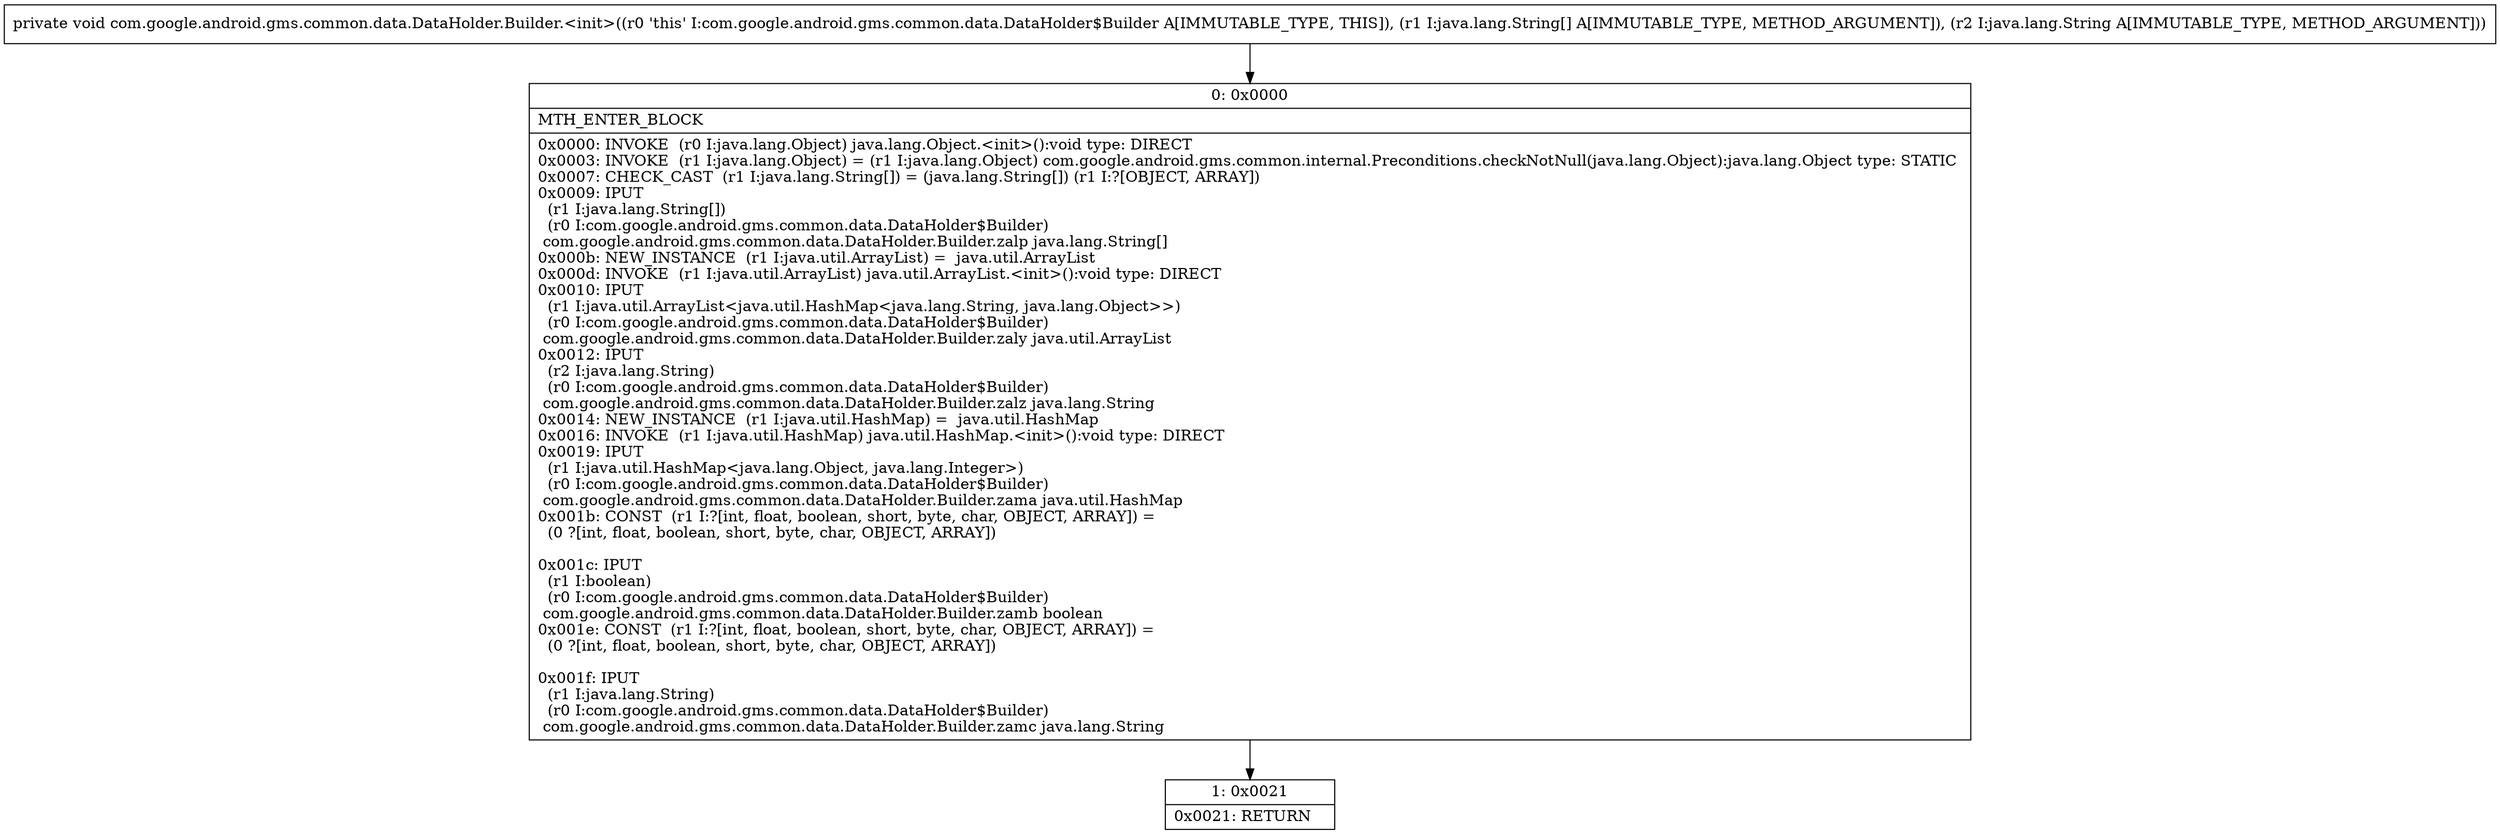 digraph "CFG forcom.google.android.gms.common.data.DataHolder.Builder.\<init\>([Ljava\/lang\/String;Ljava\/lang\/String;)V" {
Node_0 [shape=record,label="{0\:\ 0x0000|MTH_ENTER_BLOCK\l|0x0000: INVOKE  (r0 I:java.lang.Object) java.lang.Object.\<init\>():void type: DIRECT \l0x0003: INVOKE  (r1 I:java.lang.Object) = (r1 I:java.lang.Object) com.google.android.gms.common.internal.Preconditions.checkNotNull(java.lang.Object):java.lang.Object type: STATIC \l0x0007: CHECK_CAST  (r1 I:java.lang.String[]) = (java.lang.String[]) (r1 I:?[OBJECT, ARRAY]) \l0x0009: IPUT  \l  (r1 I:java.lang.String[])\l  (r0 I:com.google.android.gms.common.data.DataHolder$Builder)\l com.google.android.gms.common.data.DataHolder.Builder.zalp java.lang.String[] \l0x000b: NEW_INSTANCE  (r1 I:java.util.ArrayList) =  java.util.ArrayList \l0x000d: INVOKE  (r1 I:java.util.ArrayList) java.util.ArrayList.\<init\>():void type: DIRECT \l0x0010: IPUT  \l  (r1 I:java.util.ArrayList\<java.util.HashMap\<java.lang.String, java.lang.Object\>\>)\l  (r0 I:com.google.android.gms.common.data.DataHolder$Builder)\l com.google.android.gms.common.data.DataHolder.Builder.zaly java.util.ArrayList \l0x0012: IPUT  \l  (r2 I:java.lang.String)\l  (r0 I:com.google.android.gms.common.data.DataHolder$Builder)\l com.google.android.gms.common.data.DataHolder.Builder.zalz java.lang.String \l0x0014: NEW_INSTANCE  (r1 I:java.util.HashMap) =  java.util.HashMap \l0x0016: INVOKE  (r1 I:java.util.HashMap) java.util.HashMap.\<init\>():void type: DIRECT \l0x0019: IPUT  \l  (r1 I:java.util.HashMap\<java.lang.Object, java.lang.Integer\>)\l  (r0 I:com.google.android.gms.common.data.DataHolder$Builder)\l com.google.android.gms.common.data.DataHolder.Builder.zama java.util.HashMap \l0x001b: CONST  (r1 I:?[int, float, boolean, short, byte, char, OBJECT, ARRAY]) = \l  (0 ?[int, float, boolean, short, byte, char, OBJECT, ARRAY])\l \l0x001c: IPUT  \l  (r1 I:boolean)\l  (r0 I:com.google.android.gms.common.data.DataHolder$Builder)\l com.google.android.gms.common.data.DataHolder.Builder.zamb boolean \l0x001e: CONST  (r1 I:?[int, float, boolean, short, byte, char, OBJECT, ARRAY]) = \l  (0 ?[int, float, boolean, short, byte, char, OBJECT, ARRAY])\l \l0x001f: IPUT  \l  (r1 I:java.lang.String)\l  (r0 I:com.google.android.gms.common.data.DataHolder$Builder)\l com.google.android.gms.common.data.DataHolder.Builder.zamc java.lang.String \l}"];
Node_1 [shape=record,label="{1\:\ 0x0021|0x0021: RETURN   \l}"];
MethodNode[shape=record,label="{private void com.google.android.gms.common.data.DataHolder.Builder.\<init\>((r0 'this' I:com.google.android.gms.common.data.DataHolder$Builder A[IMMUTABLE_TYPE, THIS]), (r1 I:java.lang.String[] A[IMMUTABLE_TYPE, METHOD_ARGUMENT]), (r2 I:java.lang.String A[IMMUTABLE_TYPE, METHOD_ARGUMENT])) }"];
MethodNode -> Node_0;
Node_0 -> Node_1;
}

